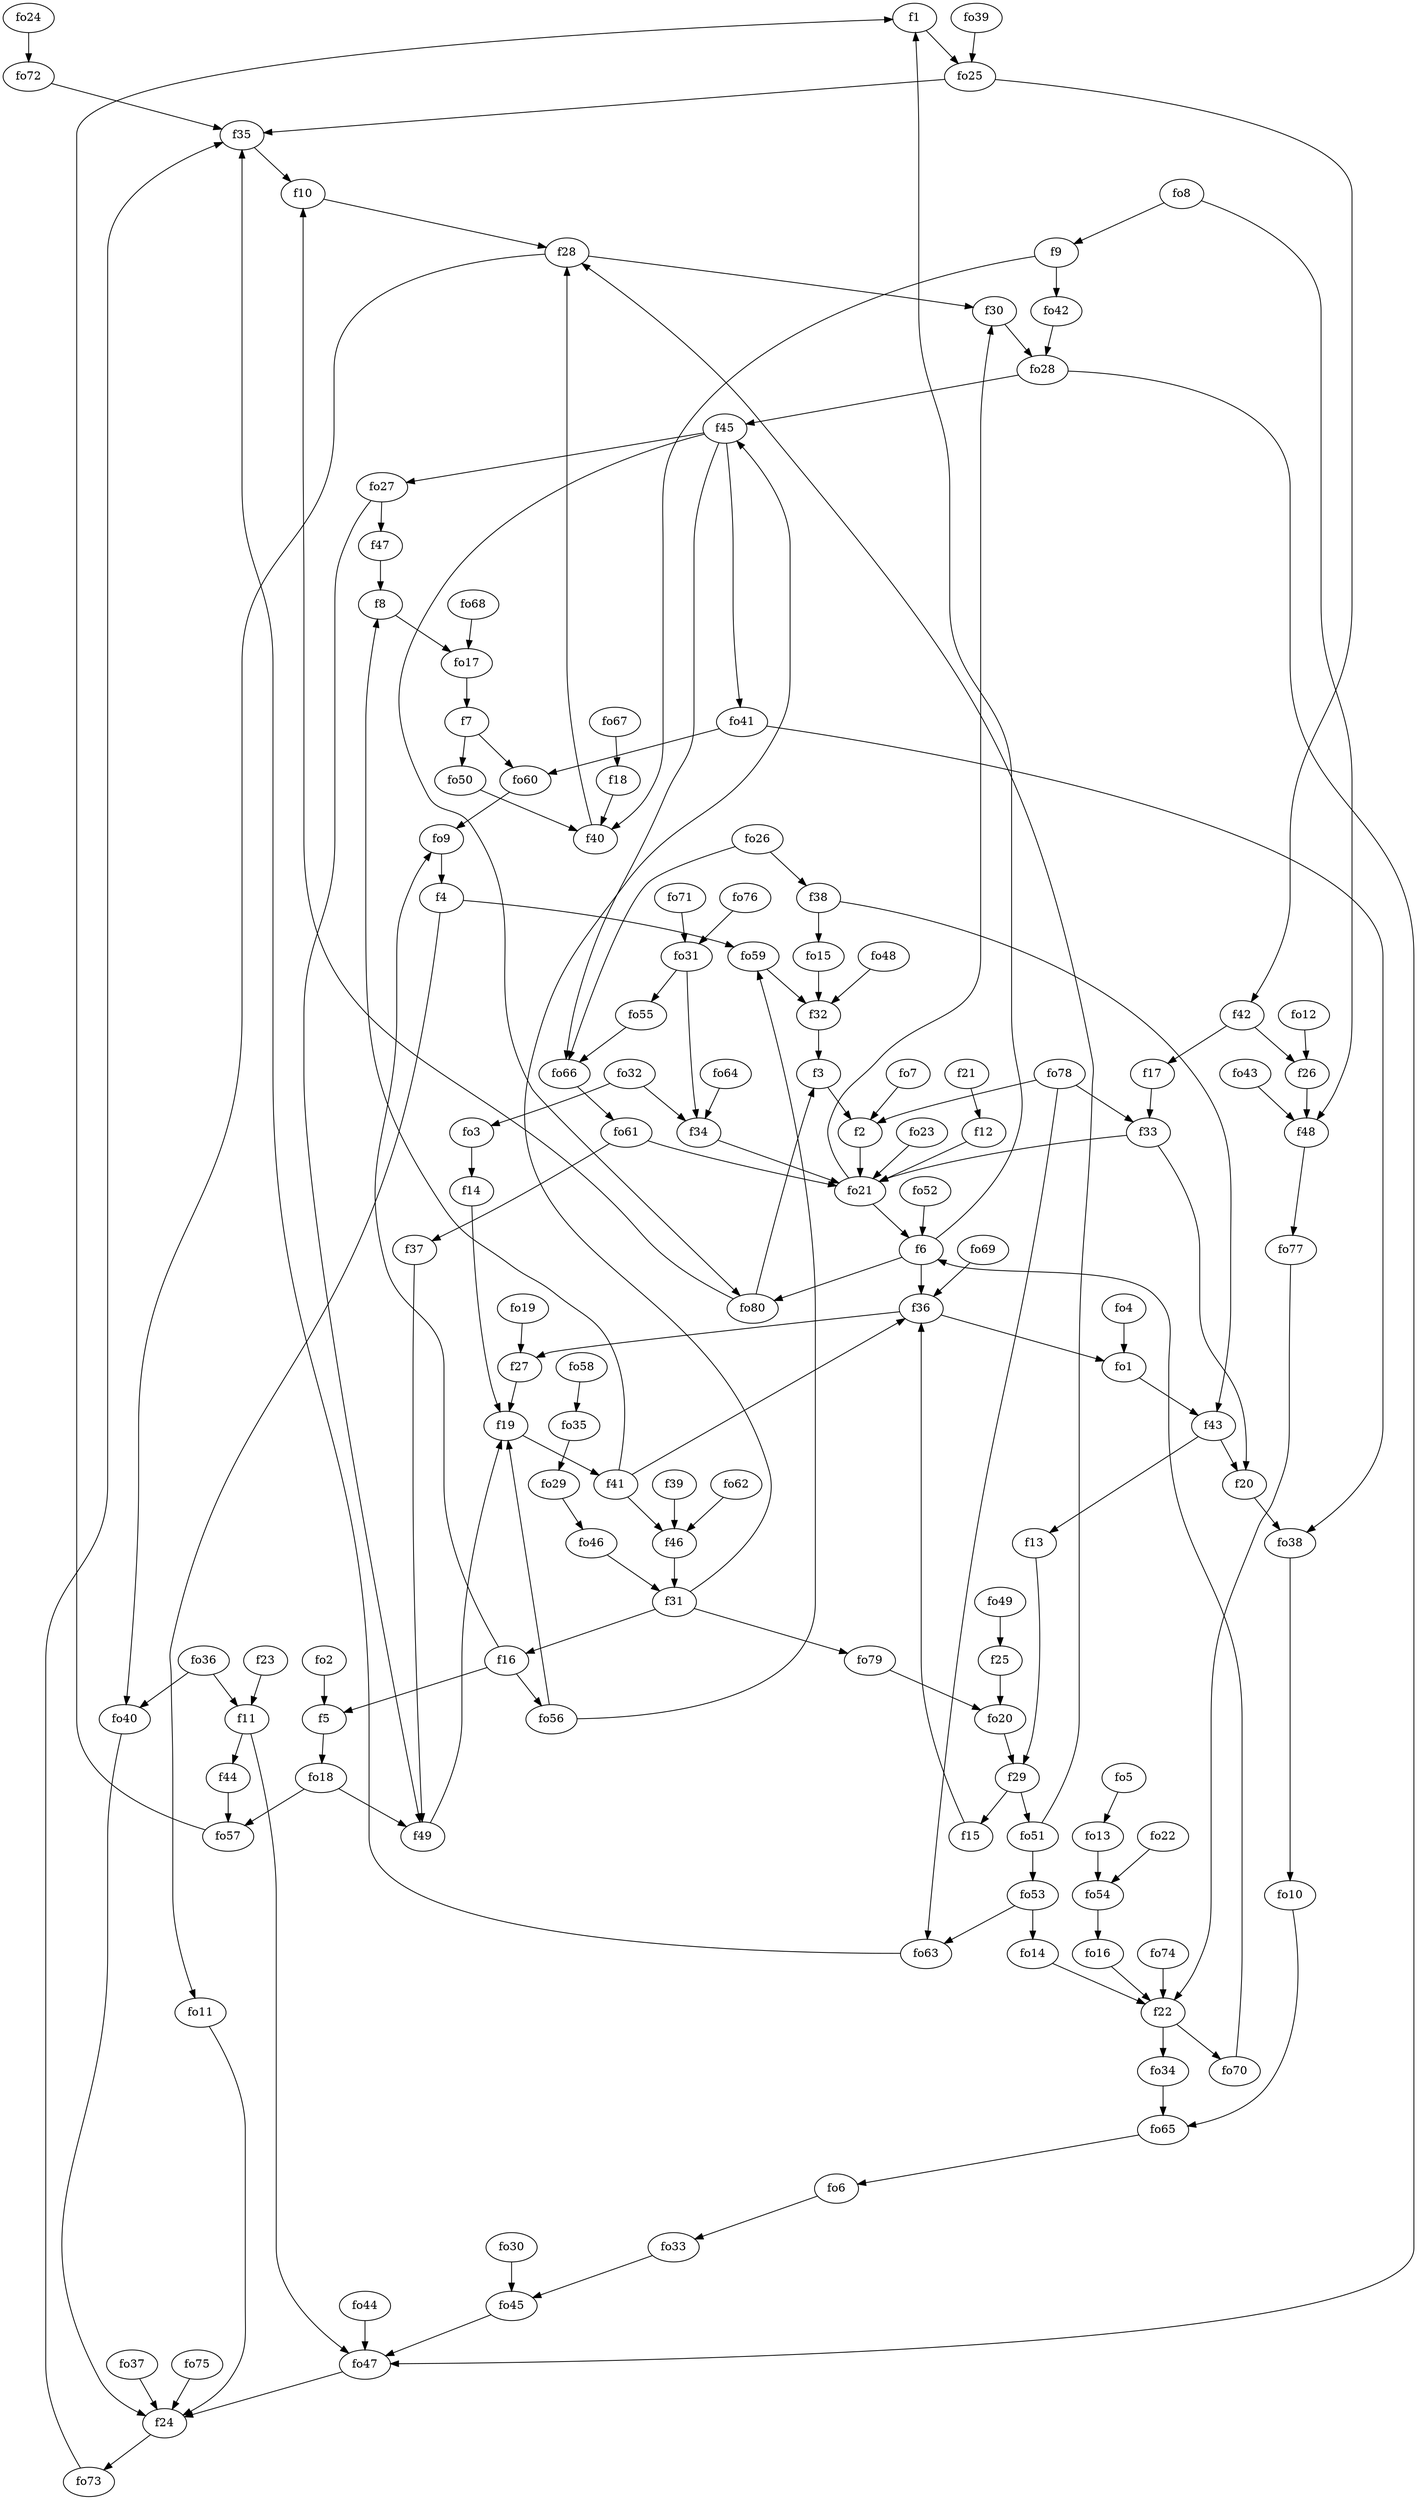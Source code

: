 strict digraph  {
f1;
f2;
f3;
f4;
f5;
f6;
f7;
f8;
f9;
f10;
f11;
f12;
f13;
f14;
f15;
f16;
f17;
f18;
f19;
f20;
f21;
f22;
f23;
f24;
f25;
f26;
f27;
f28;
f29;
f30;
f31;
f32;
f33;
f34;
f35;
f36;
f37;
f38;
f39;
f40;
f41;
f42;
f43;
f44;
f45;
f46;
f47;
f48;
f49;
fo1;
fo2;
fo3;
fo4;
fo5;
fo6;
fo7;
fo8;
fo9;
fo10;
fo11;
fo12;
fo13;
fo14;
fo15;
fo16;
fo17;
fo18;
fo19;
fo20;
fo21;
fo22;
fo23;
fo24;
fo25;
fo26;
fo27;
fo28;
fo29;
fo30;
fo31;
fo32;
fo33;
fo34;
fo35;
fo36;
fo37;
fo38;
fo39;
fo40;
fo41;
fo42;
fo43;
fo44;
fo45;
fo46;
fo47;
fo48;
fo49;
fo50;
fo51;
fo52;
fo53;
fo54;
fo55;
fo56;
fo57;
fo58;
fo59;
fo60;
fo61;
fo62;
fo63;
fo64;
fo65;
fo66;
fo67;
fo68;
fo69;
fo70;
fo71;
fo72;
fo73;
fo74;
fo75;
fo76;
fo77;
fo78;
fo79;
fo80;
f1 -> fo25  [weight=2];
f2 -> fo21  [weight=2];
f3 -> f2  [weight=2];
f4 -> fo59  [weight=2];
f4 -> fo11  [weight=2];
f5 -> fo18  [weight=2];
f6 -> f1  [weight=2];
f6 -> fo80  [weight=2];
f6 -> f36  [weight=2];
f7 -> fo60  [weight=2];
f7 -> fo50  [weight=2];
f8 -> fo17  [weight=2];
f9 -> f40  [weight=2];
f9 -> fo42  [weight=2];
f10 -> f28  [weight=2];
f11 -> fo47  [weight=2];
f11 -> f44  [weight=2];
f12 -> fo21  [weight=2];
f13 -> f29  [weight=2];
f14 -> f19  [weight=2];
f15 -> f36  [weight=2];
f16 -> fo56  [weight=2];
f16 -> f5  [weight=2];
f16 -> fo9  [weight=2];
f17 -> f33  [weight=2];
f18 -> f40  [weight=2];
f19 -> f41  [weight=2];
f20 -> fo38  [weight=2];
f21 -> f12  [weight=2];
f22 -> fo34  [weight=2];
f22 -> fo70  [weight=2];
f23 -> f11  [weight=2];
f24 -> fo73  [weight=2];
f25 -> fo20  [weight=2];
f26 -> f48  [weight=2];
f27 -> f19  [weight=2];
f28 -> f30  [weight=2];
f28 -> fo40  [weight=2];
f29 -> fo51  [weight=2];
f29 -> f15  [weight=2];
f30 -> fo28  [weight=2];
f31 -> f16  [weight=2];
f31 -> fo79  [weight=2];
f31 -> f45  [weight=2];
f32 -> f3  [weight=2];
f33 -> fo21  [weight=2];
f33 -> f20  [weight=2];
f34 -> fo21  [weight=2];
f35 -> f10  [weight=2];
f36 -> f27  [weight=2];
f36 -> fo1  [weight=2];
f37 -> f49  [weight=2];
f38 -> fo15  [weight=2];
f38 -> f43  [weight=2];
f39 -> f46  [weight=2];
f40 -> f28  [weight=2];
f41 -> f8  [weight=2];
f41 -> f46  [weight=2];
f41 -> f36  [weight=2];
f42 -> f26  [weight=2];
f42 -> f17  [weight=2];
f43 -> f20  [weight=2];
f43 -> f13  [weight=2];
f44 -> fo57  [weight=2];
f45 -> fo80  [weight=2];
f45 -> fo41  [weight=2];
f45 -> fo66  [weight=2];
f45 -> fo27  [weight=2];
f46 -> f31  [weight=2];
f47 -> f8  [weight=2];
f48 -> fo77  [weight=2];
f49 -> f19  [weight=2];
fo1 -> f43  [weight=2];
fo2 -> f5  [weight=2];
fo3 -> f14  [weight=2];
fo4 -> fo1  [weight=2];
fo5 -> fo13  [weight=2];
fo6 -> fo33  [weight=2];
fo7 -> f2  [weight=2];
fo8 -> f48  [weight=2];
fo8 -> f9  [weight=2];
fo9 -> f4  [weight=2];
fo10 -> fo65  [weight=2];
fo11 -> f24  [weight=2];
fo12 -> f26  [weight=2];
fo13 -> fo54  [weight=2];
fo14 -> f22  [weight=2];
fo15 -> f32  [weight=2];
fo16 -> f22  [weight=2];
fo17 -> f7  [weight=2];
fo18 -> fo57  [weight=2];
fo18 -> f49  [weight=2];
fo19 -> f27  [weight=2];
fo20 -> f29  [weight=2];
fo21 -> f30  [weight=2];
fo21 -> f6  [weight=2];
fo22 -> fo54  [weight=2];
fo23 -> fo21  [weight=2];
fo24 -> fo72  [weight=2];
fo25 -> f35  [weight=2];
fo25 -> f42  [weight=2];
fo26 -> fo66  [weight=2];
fo26 -> f38  [weight=2];
fo27 -> f47  [weight=2];
fo27 -> f49  [weight=2];
fo28 -> f45  [weight=2];
fo28 -> fo47  [weight=2];
fo29 -> fo46  [weight=2];
fo30 -> fo45  [weight=2];
fo31 -> fo55  [weight=2];
fo31 -> f34  [weight=2];
fo32 -> f34  [weight=2];
fo32 -> fo3  [weight=2];
fo33 -> fo45  [weight=2];
fo34 -> fo65  [weight=2];
fo35 -> fo29  [weight=2];
fo36 -> fo40  [weight=2];
fo36 -> f11  [weight=2];
fo37 -> f24  [weight=2];
fo38 -> fo10  [weight=2];
fo39 -> fo25  [weight=2];
fo40 -> f24  [weight=2];
fo41 -> fo60  [weight=2];
fo41 -> fo38  [weight=2];
fo42 -> fo28  [weight=2];
fo43 -> f48  [weight=2];
fo44 -> fo47  [weight=2];
fo45 -> fo47  [weight=2];
fo46 -> f31  [weight=2];
fo47 -> f24  [weight=2];
fo48 -> f32  [weight=2];
fo49 -> f25  [weight=2];
fo50 -> f40  [weight=2];
fo51 -> f28  [weight=2];
fo51 -> fo53  [weight=2];
fo52 -> f6  [weight=2];
fo53 -> fo14  [weight=2];
fo53 -> fo63  [weight=2];
fo54 -> fo16  [weight=2];
fo55 -> fo66  [weight=2];
fo56 -> f19  [weight=2];
fo56 -> fo59  [weight=2];
fo57 -> f1  [weight=2];
fo58 -> fo35  [weight=2];
fo59 -> f32  [weight=2];
fo60 -> fo9  [weight=2];
fo61 -> fo21  [weight=2];
fo61 -> f37  [weight=2];
fo62 -> f46  [weight=2];
fo63 -> f35  [weight=2];
fo64 -> f34  [weight=2];
fo65 -> fo6  [weight=2];
fo66 -> fo61  [weight=2];
fo67 -> f18  [weight=2];
fo68 -> fo17  [weight=2];
fo69 -> f36  [weight=2];
fo70 -> f6  [weight=2];
fo71 -> fo31  [weight=2];
fo72 -> f35  [weight=2];
fo73 -> f35  [weight=2];
fo74 -> f22  [weight=2];
fo75 -> f24  [weight=2];
fo76 -> fo31  [weight=2];
fo77 -> f22  [weight=2];
fo78 -> f33  [weight=2];
fo78 -> fo63  [weight=2];
fo78 -> f2  [weight=2];
fo79 -> fo20  [weight=2];
fo80 -> f10  [weight=2];
fo80 -> f3  [weight=2];
}

